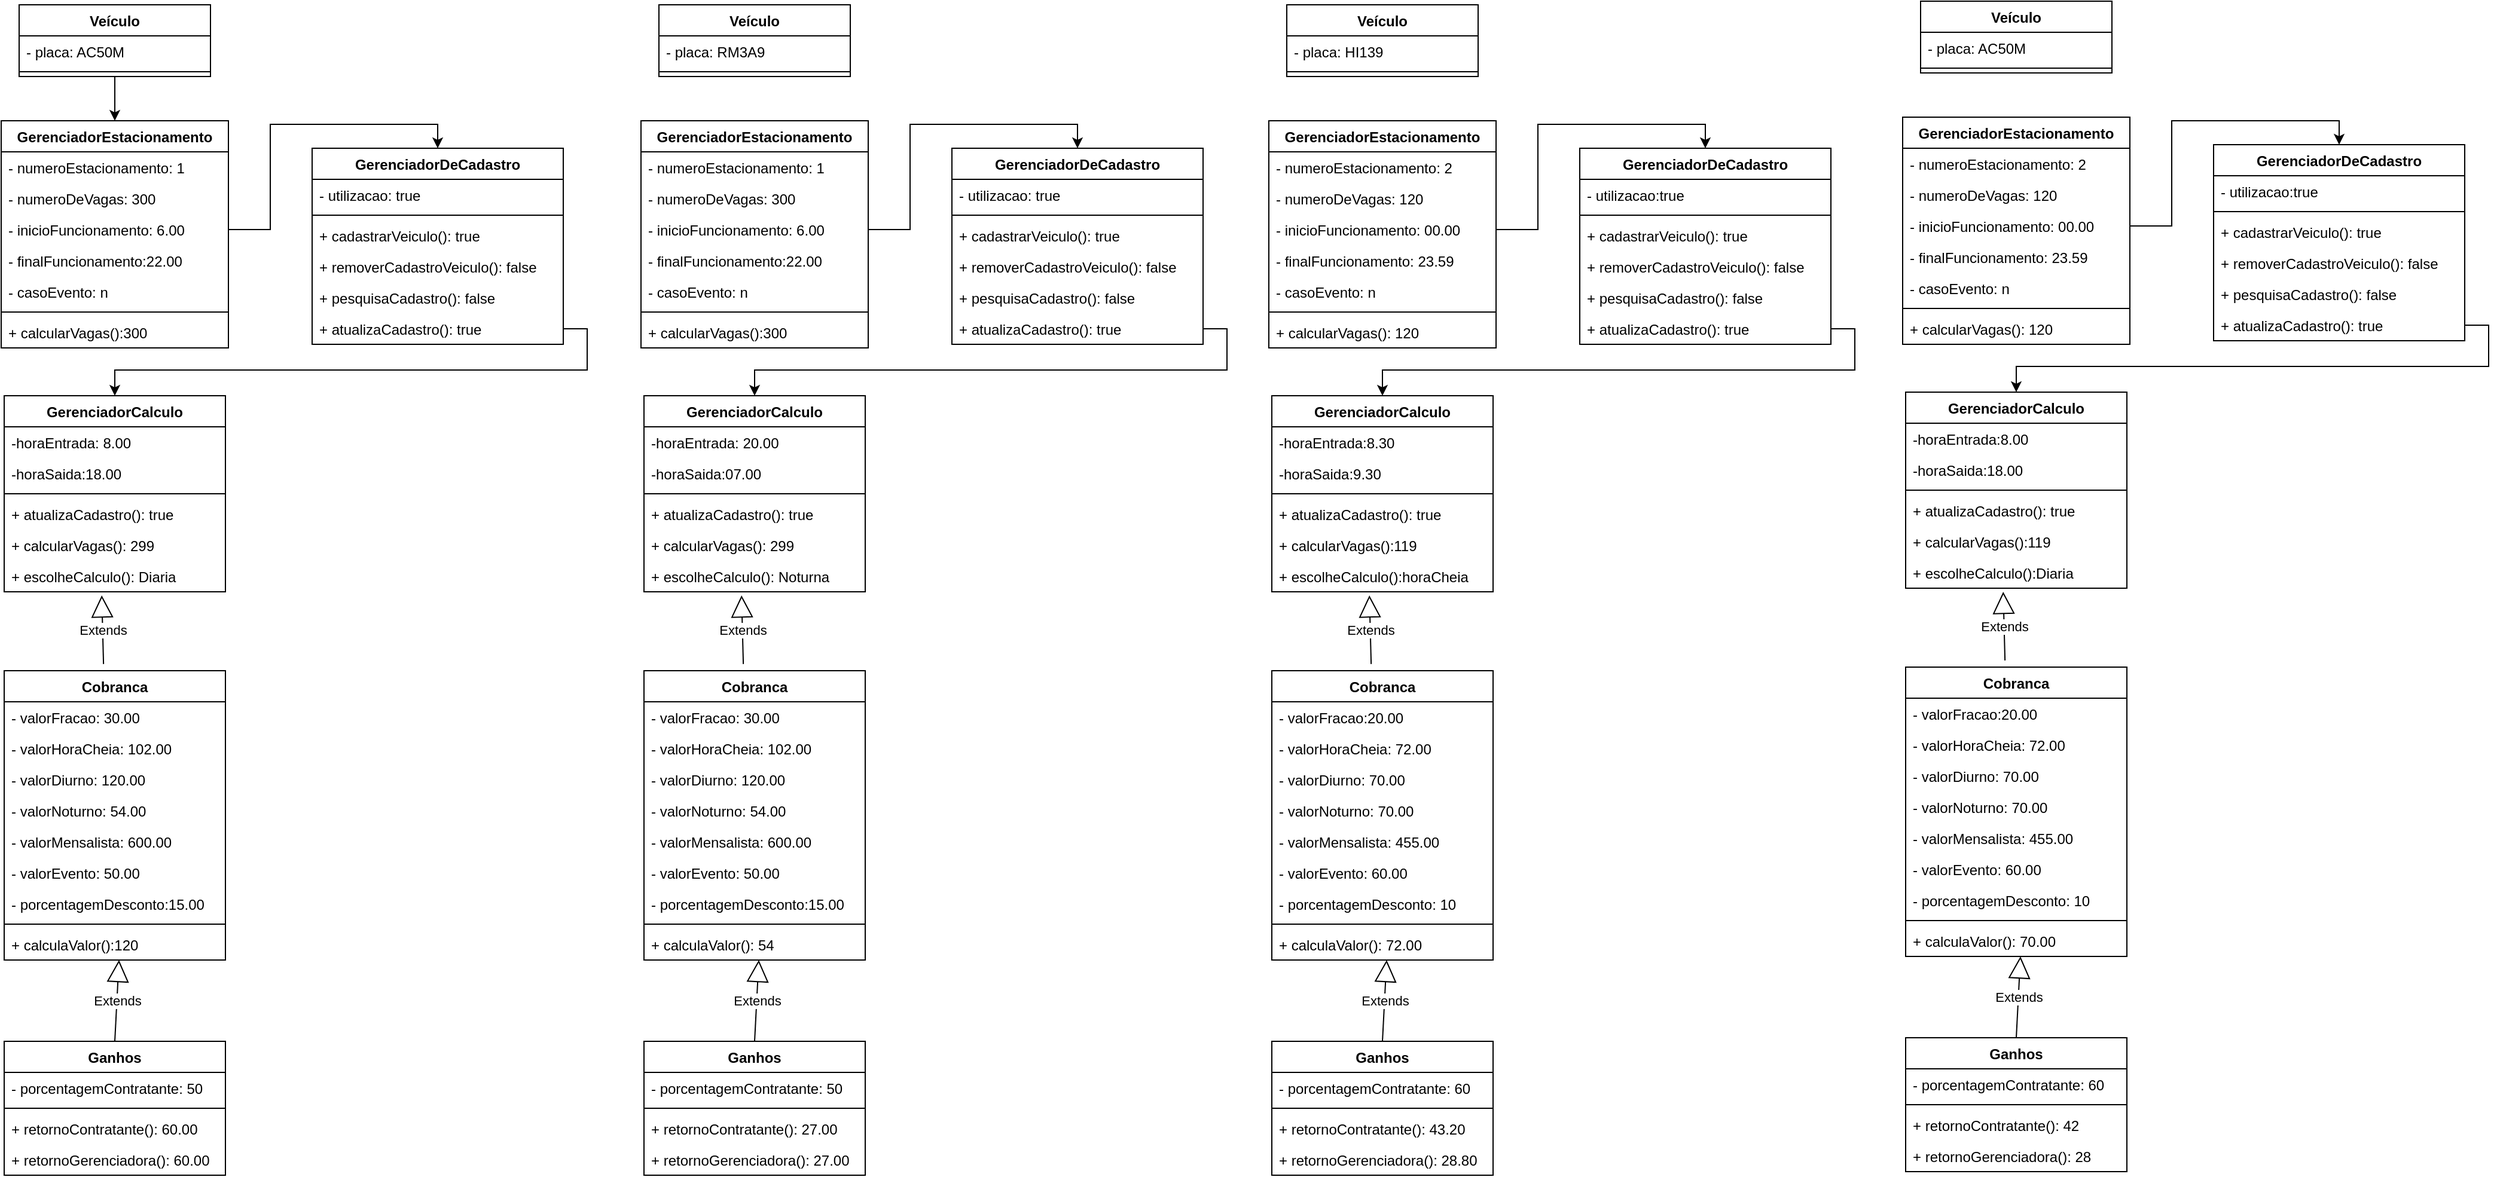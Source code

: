 <mxfile version="20.2.1" type="device"><diagram id="c_i6-oHb5oTCJeEQcZdi" name="Page-1"><mxGraphModel dx="3972" dy="808" grid="1" gridSize="10" guides="1" tooltips="1" connect="1" arrows="1" fold="1" page="1" pageScale="1" pageWidth="850" pageHeight="1100" math="0" shadow="0"><root><mxCell id="0"/><mxCell id="1" parent="0"/><mxCell id="DG4CEcS_pbLj59XtsApY-65" style="edgeStyle=orthogonalEdgeStyle;rounded=0;orthogonalLoop=1;jettySize=auto;html=1;entryX=0.5;entryY=0;entryDx=0;entryDy=0;endArrow=classic;endFill=1;exitX=1;exitY=0.5;exitDx=0;exitDy=0;" parent="1" source="DG4CEcS_pbLj59XtsApY-51" target="DG4CEcS_pbLj59XtsApY-43" edge="1"><mxGeometry relative="1" as="geometry"><mxPoint x="-1810" y="290" as="sourcePoint"/></mxGeometry></mxCell><mxCell id="DG4CEcS_pbLj59XtsApY-6" value="GerenciadorEstacionamento" style="swimlane;fontStyle=1;align=center;verticalAlign=top;childLayout=stackLayout;horizontal=1;startSize=26;horizontalStack=0;resizeParent=1;resizeParentMax=0;resizeLast=0;collapsible=1;marginBottom=0;" parent="1" vertex="1"><mxGeometry x="-2300" y="140" width="190" height="190" as="geometry"/></mxCell><mxCell id="ELsuPch-DXe7JCx0GoIx-2" value="- numeroEstacionamento: 1" style="text;strokeColor=none;fillColor=none;align=left;verticalAlign=top;spacingLeft=4;spacingRight=4;overflow=hidden;rotatable=0;points=[[0,0.5],[1,0.5]];portConstraint=eastwest;" parent="DG4CEcS_pbLj59XtsApY-6" vertex="1"><mxGeometry y="26" width="190" height="26" as="geometry"/></mxCell><mxCell id="DG4CEcS_pbLj59XtsApY-7" value="- numeroDeVagas: 300" style="text;strokeColor=none;fillColor=none;align=left;verticalAlign=top;spacingLeft=4;spacingRight=4;overflow=hidden;rotatable=0;points=[[0,0.5],[1,0.5]];portConstraint=eastwest;" parent="DG4CEcS_pbLj59XtsApY-6" vertex="1"><mxGeometry y="52" width="190" height="26" as="geometry"/></mxCell><mxCell id="DG4CEcS_pbLj59XtsApY-15" value="- inicioFuncionamento: 6.00" style="text;strokeColor=none;fillColor=none;align=left;verticalAlign=top;spacingLeft=4;spacingRight=4;overflow=hidden;rotatable=0;points=[[0,0.5],[1,0.5]];portConstraint=eastwest;" parent="DG4CEcS_pbLj59XtsApY-6" vertex="1"><mxGeometry y="78" width="190" height="26" as="geometry"/></mxCell><mxCell id="DG4CEcS_pbLj59XtsApY-16" value="- finalFuncionamento:22.00" style="text;strokeColor=none;fillColor=none;align=left;verticalAlign=top;spacingLeft=4;spacingRight=4;overflow=hidden;rotatable=0;points=[[0,0.5],[1,0.5]];portConstraint=eastwest;" parent="DG4CEcS_pbLj59XtsApY-6" vertex="1"><mxGeometry y="104" width="190" height="26" as="geometry"/></mxCell><mxCell id="DG4CEcS_pbLj59XtsApY-17" value="- casoEvento: n" style="text;strokeColor=none;fillColor=none;align=left;verticalAlign=top;spacingLeft=4;spacingRight=4;overflow=hidden;rotatable=0;points=[[0,0.5],[1,0.5]];portConstraint=eastwest;" parent="DG4CEcS_pbLj59XtsApY-6" vertex="1"><mxGeometry y="130" width="190" height="26" as="geometry"/></mxCell><mxCell id="DG4CEcS_pbLj59XtsApY-8" value="" style="line;strokeWidth=1;fillColor=none;align=left;verticalAlign=middle;spacingTop=-1;spacingLeft=3;spacingRight=3;rotatable=0;labelPosition=right;points=[];portConstraint=eastwest;" parent="DG4CEcS_pbLj59XtsApY-6" vertex="1"><mxGeometry y="156" width="190" height="8" as="geometry"/></mxCell><mxCell id="DG4CEcS_pbLj59XtsApY-26" value="+ calcularVagas():300" style="text;strokeColor=none;fillColor=none;align=left;verticalAlign=top;spacingLeft=4;spacingRight=4;overflow=hidden;rotatable=0;points=[[0,0.5],[1,0.5]];portConstraint=eastwest;" parent="DG4CEcS_pbLj59XtsApY-6" vertex="1"><mxGeometry y="164" width="190" height="26" as="geometry"/></mxCell><mxCell id="ELsuPch-DXe7JCx0GoIx-5" style="edgeStyle=orthogonalEdgeStyle;rounded=0;orthogonalLoop=1;jettySize=auto;html=1;entryX=0.5;entryY=0;entryDx=0;entryDy=0;endArrow=classic;endFill=1;" parent="1" source="DG4CEcS_pbLj59XtsApY-10" target="DG4CEcS_pbLj59XtsApY-6" edge="1"><mxGeometry relative="1" as="geometry"/></mxCell><mxCell id="DG4CEcS_pbLj59XtsApY-10" value="Veículo" style="swimlane;fontStyle=1;align=center;verticalAlign=top;childLayout=stackLayout;horizontal=1;startSize=26;horizontalStack=0;resizeParent=1;resizeParentMax=0;resizeLast=0;collapsible=1;marginBottom=0;" parent="1" vertex="1"><mxGeometry x="-2285" y="43" width="160" height="60" as="geometry"/></mxCell><mxCell id="DG4CEcS_pbLj59XtsApY-11" value="- placa: AC50M" style="text;strokeColor=none;fillColor=none;align=left;verticalAlign=top;spacingLeft=4;spacingRight=4;overflow=hidden;rotatable=0;points=[[0,0.5],[1,0.5]];portConstraint=eastwest;" parent="DG4CEcS_pbLj59XtsApY-10" vertex="1"><mxGeometry y="26" width="160" height="26" as="geometry"/></mxCell><mxCell id="DG4CEcS_pbLj59XtsApY-12" value="" style="line;strokeWidth=1;fillColor=none;align=left;verticalAlign=middle;spacingTop=-1;spacingLeft=3;spacingRight=3;rotatable=0;labelPosition=right;points=[];portConstraint=eastwest;" parent="DG4CEcS_pbLj59XtsApY-10" vertex="1"><mxGeometry y="52" width="160" height="8" as="geometry"/></mxCell><mxCell id="DG4CEcS_pbLj59XtsApY-18" value="GerenciadorDeCadastro" style="swimlane;fontStyle=1;align=center;verticalAlign=top;childLayout=stackLayout;horizontal=1;startSize=26;horizontalStack=0;resizeParent=1;resizeParentMax=0;resizeLast=0;collapsible=1;marginBottom=0;" parent="1" vertex="1"><mxGeometry x="-2040" y="163" width="210" height="164" as="geometry"><mxRectangle x="-2310" y="150" width="180" height="30" as="alternateBounds"/></mxGeometry></mxCell><mxCell id="DG4CEcS_pbLj59XtsApY-48" value="- utilizacao: true" style="text;strokeColor=none;fillColor=none;align=left;verticalAlign=top;spacingLeft=4;spacingRight=4;overflow=hidden;rotatable=0;points=[[0,0.5],[1,0.5]];portConstraint=eastwest;" parent="DG4CEcS_pbLj59XtsApY-18" vertex="1"><mxGeometry y="26" width="210" height="26" as="geometry"/></mxCell><mxCell id="DG4CEcS_pbLj59XtsApY-20" value="" style="line;strokeWidth=1;fillColor=none;align=left;verticalAlign=middle;spacingTop=-1;spacingLeft=3;spacingRight=3;rotatable=0;labelPosition=right;points=[];portConstraint=eastwest;" parent="DG4CEcS_pbLj59XtsApY-18" vertex="1"><mxGeometry y="52" width="210" height="8" as="geometry"/></mxCell><mxCell id="DG4CEcS_pbLj59XtsApY-21" value="+ cadastrarVeiculo(): true" style="text;strokeColor=none;fillColor=none;align=left;verticalAlign=top;spacingLeft=4;spacingRight=4;overflow=hidden;rotatable=0;points=[[0,0.5],[1,0.5]];portConstraint=eastwest;" parent="DG4CEcS_pbLj59XtsApY-18" vertex="1"><mxGeometry y="60" width="210" height="26" as="geometry"/></mxCell><mxCell id="DG4CEcS_pbLj59XtsApY-22" value="+ removerCadastroVeiculo(): false" style="text;strokeColor=none;fillColor=none;align=left;verticalAlign=top;spacingLeft=4;spacingRight=4;overflow=hidden;rotatable=0;points=[[0,0.5],[1,0.5]];portConstraint=eastwest;" parent="DG4CEcS_pbLj59XtsApY-18" vertex="1"><mxGeometry y="86" width="210" height="26" as="geometry"/></mxCell><mxCell id="DG4CEcS_pbLj59XtsApY-23" value="+ pesquisaCadastro(): false" style="text;strokeColor=none;fillColor=none;align=left;verticalAlign=top;spacingLeft=4;spacingRight=4;overflow=hidden;rotatable=0;points=[[0,0.5],[1,0.5]];portConstraint=eastwest;" parent="DG4CEcS_pbLj59XtsApY-18" vertex="1"><mxGeometry y="112" width="210" height="26" as="geometry"/></mxCell><mxCell id="DG4CEcS_pbLj59XtsApY-51" value="+ atualizaCadastro(): true" style="text;strokeColor=none;fillColor=none;align=left;verticalAlign=top;spacingLeft=4;spacingRight=4;overflow=hidden;rotatable=0;points=[[0,0.5],[1,0.5]];portConstraint=eastwest;" parent="DG4CEcS_pbLj59XtsApY-18" vertex="1"><mxGeometry y="138" width="210" height="26" as="geometry"/></mxCell><mxCell id="DG4CEcS_pbLj59XtsApY-43" value="GerenciadorCalculo" style="swimlane;fontStyle=1;align=center;verticalAlign=top;childLayout=stackLayout;horizontal=1;startSize=26;horizontalStack=0;resizeParent=1;resizeParentMax=0;resizeLast=0;collapsible=1;marginBottom=0;" parent="1" vertex="1"><mxGeometry x="-2297.5" y="370" width="185" height="164" as="geometry"/></mxCell><mxCell id="DG4CEcS_pbLj59XtsApY-44" value="-horaEntrada: 8.00" style="text;strokeColor=none;fillColor=none;align=left;verticalAlign=top;spacingLeft=4;spacingRight=4;overflow=hidden;rotatable=0;points=[[0,0.5],[1,0.5]];portConstraint=eastwest;" parent="DG4CEcS_pbLj59XtsApY-43" vertex="1"><mxGeometry y="26" width="185" height="26" as="geometry"/></mxCell><mxCell id="DG4CEcS_pbLj59XtsApY-49" value="-horaSaida:18.00" style="text;strokeColor=none;fillColor=none;align=left;verticalAlign=top;spacingLeft=4;spacingRight=4;overflow=hidden;rotatable=0;points=[[0,0.5],[1,0.5]];portConstraint=eastwest;" parent="DG4CEcS_pbLj59XtsApY-43" vertex="1"><mxGeometry y="52" width="185" height="26" as="geometry"/></mxCell><mxCell id="DG4CEcS_pbLj59XtsApY-45" value="" style="line;strokeWidth=1;fillColor=none;align=left;verticalAlign=middle;spacingTop=-1;spacingLeft=3;spacingRight=3;rotatable=0;labelPosition=right;points=[];portConstraint=eastwest;" parent="DG4CEcS_pbLj59XtsApY-43" vertex="1"><mxGeometry y="78" width="185" height="8" as="geometry"/></mxCell><mxCell id="ELsuPch-DXe7JCx0GoIx-7" value="+ atualizaCadastro(): true" style="text;strokeColor=none;fillColor=none;align=left;verticalAlign=top;spacingLeft=4;spacingRight=4;overflow=hidden;rotatable=0;points=[[0,0.5],[1,0.5]];portConstraint=eastwest;" parent="DG4CEcS_pbLj59XtsApY-43" vertex="1"><mxGeometry y="86" width="185" height="26" as="geometry"/></mxCell><mxCell id="DG4CEcS_pbLj59XtsApY-46" value="+ calcularVagas(): 299" style="text;strokeColor=none;fillColor=none;align=left;verticalAlign=top;spacingLeft=4;spacingRight=4;overflow=hidden;rotatable=0;points=[[0,0.5],[1,0.5]];portConstraint=eastwest;" parent="DG4CEcS_pbLj59XtsApY-43" vertex="1"><mxGeometry y="112" width="185" height="26" as="geometry"/></mxCell><mxCell id="DG4CEcS_pbLj59XtsApY-66" value="+ escolheCalculo(): Diaria" style="text;strokeColor=none;fillColor=none;align=left;verticalAlign=top;spacingLeft=4;spacingRight=4;overflow=hidden;rotatable=0;points=[[0,0.5],[1,0.5]];portConstraint=eastwest;" parent="DG4CEcS_pbLj59XtsApY-43" vertex="1"><mxGeometry y="138" width="185" height="26" as="geometry"/></mxCell><mxCell id="DG4CEcS_pbLj59XtsApY-60" value="Cobranca" style="swimlane;fontStyle=1;align=center;verticalAlign=top;childLayout=stackLayout;horizontal=1;startSize=26;horizontalStack=0;resizeParent=1;resizeParentMax=0;resizeLast=0;collapsible=1;marginBottom=0;" parent="1" vertex="1"><mxGeometry x="-2297.5" y="600" width="185" height="242" as="geometry"/></mxCell><mxCell id="ELsuPch-DXe7JCx0GoIx-14" value="- valorFracao: 30.00" style="text;strokeColor=none;fillColor=none;align=left;verticalAlign=top;spacingLeft=4;spacingRight=4;overflow=hidden;rotatable=0;points=[[0,0.5],[1,0.5]];portConstraint=eastwest;" parent="DG4CEcS_pbLj59XtsApY-60" vertex="1"><mxGeometry y="26" width="185" height="26" as="geometry"/></mxCell><mxCell id="ELsuPch-DXe7JCx0GoIx-15" value="- valorHoraCheia: 102.00" style="text;strokeColor=none;fillColor=none;align=left;verticalAlign=top;spacingLeft=4;spacingRight=4;overflow=hidden;rotatable=0;points=[[0,0.5],[1,0.5]];portConstraint=eastwest;" parent="DG4CEcS_pbLj59XtsApY-60" vertex="1"><mxGeometry y="52" width="185" height="26" as="geometry"/></mxCell><mxCell id="ELsuPch-DXe7JCx0GoIx-16" value="- valorDiurno: 120.00" style="text;strokeColor=none;fillColor=none;align=left;verticalAlign=top;spacingLeft=4;spacingRight=4;overflow=hidden;rotatable=0;points=[[0,0.5],[1,0.5]];portConstraint=eastwest;" parent="DG4CEcS_pbLj59XtsApY-60" vertex="1"><mxGeometry y="78" width="185" height="26" as="geometry"/></mxCell><mxCell id="ELsuPch-DXe7JCx0GoIx-17" value="- valorNoturno: 54.00" style="text;strokeColor=none;fillColor=none;align=left;verticalAlign=top;spacingLeft=4;spacingRight=4;overflow=hidden;rotatable=0;points=[[0,0.5],[1,0.5]];portConstraint=eastwest;" parent="DG4CEcS_pbLj59XtsApY-60" vertex="1"><mxGeometry y="104" width="185" height="26" as="geometry"/></mxCell><mxCell id="ELsuPch-DXe7JCx0GoIx-18" value="- valorMensalista: 600.00" style="text;strokeColor=none;fillColor=none;align=left;verticalAlign=top;spacingLeft=4;spacingRight=4;overflow=hidden;rotatable=0;points=[[0,0.5],[1,0.5]];portConstraint=eastwest;" parent="DG4CEcS_pbLj59XtsApY-60" vertex="1"><mxGeometry y="130" width="185" height="26" as="geometry"/></mxCell><mxCell id="ELsuPch-DXe7JCx0GoIx-19" value="- valorEvento: 50.00" style="text;strokeColor=none;fillColor=none;align=left;verticalAlign=top;spacingLeft=4;spacingRight=4;overflow=hidden;rotatable=0;points=[[0,0.5],[1,0.5]];portConstraint=eastwest;" parent="DG4CEcS_pbLj59XtsApY-60" vertex="1"><mxGeometry y="156" width="185" height="26" as="geometry"/></mxCell><mxCell id="ELsuPch-DXe7JCx0GoIx-8" value="- porcentagemDesconto:15.00" style="text;strokeColor=none;fillColor=none;align=left;verticalAlign=top;spacingLeft=4;spacingRight=4;overflow=hidden;rotatable=0;points=[[0,0.5],[1,0.5]];portConstraint=eastwest;" parent="DG4CEcS_pbLj59XtsApY-60" vertex="1"><mxGeometry y="182" width="185" height="26" as="geometry"/></mxCell><mxCell id="DG4CEcS_pbLj59XtsApY-63" value="" style="line;strokeWidth=1;fillColor=none;align=left;verticalAlign=middle;spacingTop=-1;spacingLeft=3;spacingRight=3;rotatable=0;labelPosition=right;points=[];portConstraint=eastwest;" parent="DG4CEcS_pbLj59XtsApY-60" vertex="1"><mxGeometry y="208" width="185" height="8" as="geometry"/></mxCell><mxCell id="DG4CEcS_pbLj59XtsApY-64" value="+ calculaValor():120" style="text;strokeColor=none;fillColor=none;align=left;verticalAlign=top;spacingLeft=4;spacingRight=4;overflow=hidden;rotatable=0;points=[[0,0.5],[1,0.5]];portConstraint=eastwest;" parent="DG4CEcS_pbLj59XtsApY-60" vertex="1"><mxGeometry y="216" width="185" height="26" as="geometry"/></mxCell><mxCell id="ELsuPch-DXe7JCx0GoIx-1" value="Extends" style="endArrow=block;endSize=16;endFill=0;html=1;rounded=0;exitX=0.449;exitY=-0.023;exitDx=0;exitDy=0;exitPerimeter=0;entryX=0.441;entryY=1.115;entryDx=0;entryDy=0;entryPerimeter=0;" parent="1" source="DG4CEcS_pbLj59XtsApY-60" target="DG4CEcS_pbLj59XtsApY-66" edge="1"><mxGeometry width="160" relative="1" as="geometry"><mxPoint x="-2160" y="310" as="sourcePoint"/><mxPoint x="-1910" y="570" as="targetPoint"/></mxGeometry></mxCell><mxCell id="ELsuPch-DXe7JCx0GoIx-6" style="edgeStyle=orthogonalEdgeStyle;rounded=0;orthogonalLoop=1;jettySize=auto;html=1;entryX=0.5;entryY=0;entryDx=0;entryDy=0;endArrow=classic;endFill=1;" parent="1" source="DG4CEcS_pbLj59XtsApY-15" target="DG4CEcS_pbLj59XtsApY-18" edge="1"><mxGeometry relative="1" as="geometry"/></mxCell><mxCell id="ELsuPch-DXe7JCx0GoIx-9" value="Ganhos" style="swimlane;fontStyle=1;align=center;verticalAlign=top;childLayout=stackLayout;horizontal=1;startSize=26;horizontalStack=0;resizeParent=1;resizeParentMax=0;resizeLast=0;collapsible=1;marginBottom=0;" parent="1" vertex="1"><mxGeometry x="-2297.5" y="910" width="185" height="112" as="geometry"/></mxCell><mxCell id="ELsuPch-DXe7JCx0GoIx-10" value="- porcentagemContratante: 50" style="text;strokeColor=none;fillColor=none;align=left;verticalAlign=top;spacingLeft=4;spacingRight=4;overflow=hidden;rotatable=0;points=[[0,0.5],[1,0.5]];portConstraint=eastwest;" parent="ELsuPch-DXe7JCx0GoIx-9" vertex="1"><mxGeometry y="26" width="185" height="26" as="geometry"/></mxCell><mxCell id="ELsuPch-DXe7JCx0GoIx-12" value="" style="line;strokeWidth=1;fillColor=none;align=left;verticalAlign=middle;spacingTop=-1;spacingLeft=3;spacingRight=3;rotatable=0;labelPosition=right;points=[];portConstraint=eastwest;" parent="ELsuPch-DXe7JCx0GoIx-9" vertex="1"><mxGeometry y="52" width="185" height="8" as="geometry"/></mxCell><mxCell id="ELsuPch-DXe7JCx0GoIx-13" value="+ retornoContratante(): 60.00" style="text;strokeColor=none;fillColor=none;align=left;verticalAlign=top;spacingLeft=4;spacingRight=4;overflow=hidden;rotatable=0;points=[[0,0.5],[1,0.5]];portConstraint=eastwest;" parent="ELsuPch-DXe7JCx0GoIx-9" vertex="1"><mxGeometry y="60" width="185" height="26" as="geometry"/></mxCell><mxCell id="ELsuPch-DXe7JCx0GoIx-20" value="+ retornoGerenciadora(): 60.00" style="text;strokeColor=none;fillColor=none;align=left;verticalAlign=top;spacingLeft=4;spacingRight=4;overflow=hidden;rotatable=0;points=[[0,0.5],[1,0.5]];portConstraint=eastwest;" parent="ELsuPch-DXe7JCx0GoIx-9" vertex="1"><mxGeometry y="86" width="185" height="26" as="geometry"/></mxCell><mxCell id="ELsuPch-DXe7JCx0GoIx-21" value="Extends" style="endArrow=block;endSize=16;endFill=0;html=1;rounded=0;exitX=0.5;exitY=0;exitDx=0;exitDy=0;entryX=0.519;entryY=1;entryDx=0;entryDy=0;entryPerimeter=0;" parent="1" source="ELsuPch-DXe7JCx0GoIx-9" target="DG4CEcS_pbLj59XtsApY-64" edge="1"><mxGeometry width="160" relative="1" as="geometry"><mxPoint x="-2100" y="370" as="sourcePoint"/><mxPoint x="-1940" y="370" as="targetPoint"/></mxGeometry></mxCell><mxCell id="bU4jSTSTrq5lJRVcF9zi-177" style="edgeStyle=orthogonalEdgeStyle;rounded=0;orthogonalLoop=1;jettySize=auto;html=1;entryX=0.5;entryY=0;entryDx=0;entryDy=0;endArrow=classic;endFill=1;exitX=1;exitY=0.5;exitDx=0;exitDy=0;" edge="1" parent="1" source="bU4jSTSTrq5lJRVcF9zi-195" target="bU4jSTSTrq5lJRVcF9zi-196"><mxGeometry relative="1" as="geometry"><mxPoint x="-750" y="290" as="sourcePoint"/></mxGeometry></mxCell><mxCell id="bU4jSTSTrq5lJRVcF9zi-178" value="GerenciadorEstacionamento" style="swimlane;fontStyle=1;align=center;verticalAlign=top;childLayout=stackLayout;horizontal=1;startSize=26;horizontalStack=0;resizeParent=1;resizeParentMax=0;resizeLast=0;collapsible=1;marginBottom=0;" vertex="1" parent="1"><mxGeometry x="-1240" y="140" width="190" height="190" as="geometry"/></mxCell><mxCell id="bU4jSTSTrq5lJRVcF9zi-179" value="- numeroEstacionamento: 2" style="text;strokeColor=none;fillColor=none;align=left;verticalAlign=top;spacingLeft=4;spacingRight=4;overflow=hidden;rotatable=0;points=[[0,0.5],[1,0.5]];portConstraint=eastwest;" vertex="1" parent="bU4jSTSTrq5lJRVcF9zi-178"><mxGeometry y="26" width="190" height="26" as="geometry"/></mxCell><mxCell id="bU4jSTSTrq5lJRVcF9zi-180" value="- numeroDeVagas: 120" style="text;strokeColor=none;fillColor=none;align=left;verticalAlign=top;spacingLeft=4;spacingRight=4;overflow=hidden;rotatable=0;points=[[0,0.5],[1,0.5]];portConstraint=eastwest;" vertex="1" parent="bU4jSTSTrq5lJRVcF9zi-178"><mxGeometry y="52" width="190" height="26" as="geometry"/></mxCell><mxCell id="bU4jSTSTrq5lJRVcF9zi-181" value="- inicioFuncionamento: 00.00" style="text;strokeColor=none;fillColor=none;align=left;verticalAlign=top;spacingLeft=4;spacingRight=4;overflow=hidden;rotatable=0;points=[[0,0.5],[1,0.5]];portConstraint=eastwest;" vertex="1" parent="bU4jSTSTrq5lJRVcF9zi-178"><mxGeometry y="78" width="190" height="26" as="geometry"/></mxCell><mxCell id="bU4jSTSTrq5lJRVcF9zi-182" value="- finalFuncionamento: 23.59" style="text;strokeColor=none;fillColor=none;align=left;verticalAlign=top;spacingLeft=4;spacingRight=4;overflow=hidden;rotatable=0;points=[[0,0.5],[1,0.5]];portConstraint=eastwest;" vertex="1" parent="bU4jSTSTrq5lJRVcF9zi-178"><mxGeometry y="104" width="190" height="26" as="geometry"/></mxCell><mxCell id="bU4jSTSTrq5lJRVcF9zi-183" value="- casoEvento: n" style="text;strokeColor=none;fillColor=none;align=left;verticalAlign=top;spacingLeft=4;spacingRight=4;overflow=hidden;rotatable=0;points=[[0,0.5],[1,0.5]];portConstraint=eastwest;" vertex="1" parent="bU4jSTSTrq5lJRVcF9zi-178"><mxGeometry y="130" width="190" height="26" as="geometry"/></mxCell><mxCell id="bU4jSTSTrq5lJRVcF9zi-184" value="" style="line;strokeWidth=1;fillColor=none;align=left;verticalAlign=middle;spacingTop=-1;spacingLeft=3;spacingRight=3;rotatable=0;labelPosition=right;points=[];portConstraint=eastwest;" vertex="1" parent="bU4jSTSTrq5lJRVcF9zi-178"><mxGeometry y="156" width="190" height="8" as="geometry"/></mxCell><mxCell id="bU4jSTSTrq5lJRVcF9zi-185" value="+ calcularVagas(): 120" style="text;strokeColor=none;fillColor=none;align=left;verticalAlign=top;spacingLeft=4;spacingRight=4;overflow=hidden;rotatable=0;points=[[0,0.5],[1,0.5]];portConstraint=eastwest;" vertex="1" parent="bU4jSTSTrq5lJRVcF9zi-178"><mxGeometry y="164" width="190" height="26" as="geometry"/></mxCell><mxCell id="bU4jSTSTrq5lJRVcF9zi-186" value="Veículo" style="swimlane;fontStyle=1;align=center;verticalAlign=top;childLayout=stackLayout;horizontal=1;startSize=26;horizontalStack=0;resizeParent=1;resizeParentMax=0;resizeLast=0;collapsible=1;marginBottom=0;" vertex="1" parent="1"><mxGeometry x="-1225" y="43" width="160" height="60" as="geometry"/></mxCell><mxCell id="bU4jSTSTrq5lJRVcF9zi-187" value="- placa: HI139" style="text;strokeColor=none;fillColor=none;align=left;verticalAlign=top;spacingLeft=4;spacingRight=4;overflow=hidden;rotatable=0;points=[[0,0.5],[1,0.5]];portConstraint=eastwest;" vertex="1" parent="bU4jSTSTrq5lJRVcF9zi-186"><mxGeometry y="26" width="160" height="26" as="geometry"/></mxCell><mxCell id="bU4jSTSTrq5lJRVcF9zi-188" value="" style="line;strokeWidth=1;fillColor=none;align=left;verticalAlign=middle;spacingTop=-1;spacingLeft=3;spacingRight=3;rotatable=0;labelPosition=right;points=[];portConstraint=eastwest;" vertex="1" parent="bU4jSTSTrq5lJRVcF9zi-186"><mxGeometry y="52" width="160" height="8" as="geometry"/></mxCell><mxCell id="bU4jSTSTrq5lJRVcF9zi-189" value="GerenciadorDeCadastro" style="swimlane;fontStyle=1;align=center;verticalAlign=top;childLayout=stackLayout;horizontal=1;startSize=26;horizontalStack=0;resizeParent=1;resizeParentMax=0;resizeLast=0;collapsible=1;marginBottom=0;" vertex="1" parent="1"><mxGeometry x="-980" y="163" width="210" height="164" as="geometry"><mxRectangle x="-2310" y="150" width="180" height="30" as="alternateBounds"/></mxGeometry></mxCell><mxCell id="bU4jSTSTrq5lJRVcF9zi-190" value="- utilizacao:true" style="text;strokeColor=none;fillColor=none;align=left;verticalAlign=top;spacingLeft=4;spacingRight=4;overflow=hidden;rotatable=0;points=[[0,0.5],[1,0.5]];portConstraint=eastwest;" vertex="1" parent="bU4jSTSTrq5lJRVcF9zi-189"><mxGeometry y="26" width="210" height="26" as="geometry"/></mxCell><mxCell id="bU4jSTSTrq5lJRVcF9zi-191" value="" style="line;strokeWidth=1;fillColor=none;align=left;verticalAlign=middle;spacingTop=-1;spacingLeft=3;spacingRight=3;rotatable=0;labelPosition=right;points=[];portConstraint=eastwest;" vertex="1" parent="bU4jSTSTrq5lJRVcF9zi-189"><mxGeometry y="52" width="210" height="8" as="geometry"/></mxCell><mxCell id="bU4jSTSTrq5lJRVcF9zi-192" value="+ cadastrarVeiculo(): true" style="text;strokeColor=none;fillColor=none;align=left;verticalAlign=top;spacingLeft=4;spacingRight=4;overflow=hidden;rotatable=0;points=[[0,0.5],[1,0.5]];portConstraint=eastwest;" vertex="1" parent="bU4jSTSTrq5lJRVcF9zi-189"><mxGeometry y="60" width="210" height="26" as="geometry"/></mxCell><mxCell id="bU4jSTSTrq5lJRVcF9zi-193" value="+ removerCadastroVeiculo(): false" style="text;strokeColor=none;fillColor=none;align=left;verticalAlign=top;spacingLeft=4;spacingRight=4;overflow=hidden;rotatable=0;points=[[0,0.5],[1,0.5]];portConstraint=eastwest;" vertex="1" parent="bU4jSTSTrq5lJRVcF9zi-189"><mxGeometry y="86" width="210" height="26" as="geometry"/></mxCell><mxCell id="bU4jSTSTrq5lJRVcF9zi-194" value="+ pesquisaCadastro(): false" style="text;strokeColor=none;fillColor=none;align=left;verticalAlign=top;spacingLeft=4;spacingRight=4;overflow=hidden;rotatable=0;points=[[0,0.5],[1,0.5]];portConstraint=eastwest;" vertex="1" parent="bU4jSTSTrq5lJRVcF9zi-189"><mxGeometry y="112" width="210" height="26" as="geometry"/></mxCell><mxCell id="bU4jSTSTrq5lJRVcF9zi-195" value="+ atualizaCadastro(): true" style="text;strokeColor=none;fillColor=none;align=left;verticalAlign=top;spacingLeft=4;spacingRight=4;overflow=hidden;rotatable=0;points=[[0,0.5],[1,0.5]];portConstraint=eastwest;" vertex="1" parent="bU4jSTSTrq5lJRVcF9zi-189"><mxGeometry y="138" width="210" height="26" as="geometry"/></mxCell><mxCell id="bU4jSTSTrq5lJRVcF9zi-196" value="GerenciadorCalculo" style="swimlane;fontStyle=1;align=center;verticalAlign=top;childLayout=stackLayout;horizontal=1;startSize=26;horizontalStack=0;resizeParent=1;resizeParentMax=0;resizeLast=0;collapsible=1;marginBottom=0;" vertex="1" parent="1"><mxGeometry x="-1237.5" y="370" width="185" height="164" as="geometry"/></mxCell><mxCell id="bU4jSTSTrq5lJRVcF9zi-197" value="-horaEntrada:8.30" style="text;strokeColor=none;fillColor=none;align=left;verticalAlign=top;spacingLeft=4;spacingRight=4;overflow=hidden;rotatable=0;points=[[0,0.5],[1,0.5]];portConstraint=eastwest;" vertex="1" parent="bU4jSTSTrq5lJRVcF9zi-196"><mxGeometry y="26" width="185" height="26" as="geometry"/></mxCell><mxCell id="bU4jSTSTrq5lJRVcF9zi-198" value="-horaSaida:9.30" style="text;strokeColor=none;fillColor=none;align=left;verticalAlign=top;spacingLeft=4;spacingRight=4;overflow=hidden;rotatable=0;points=[[0,0.5],[1,0.5]];portConstraint=eastwest;" vertex="1" parent="bU4jSTSTrq5lJRVcF9zi-196"><mxGeometry y="52" width="185" height="26" as="geometry"/></mxCell><mxCell id="bU4jSTSTrq5lJRVcF9zi-199" value="" style="line;strokeWidth=1;fillColor=none;align=left;verticalAlign=middle;spacingTop=-1;spacingLeft=3;spacingRight=3;rotatable=0;labelPosition=right;points=[];portConstraint=eastwest;" vertex="1" parent="bU4jSTSTrq5lJRVcF9zi-196"><mxGeometry y="78" width="185" height="8" as="geometry"/></mxCell><mxCell id="bU4jSTSTrq5lJRVcF9zi-200" value="+ atualizaCadastro(): true" style="text;strokeColor=none;fillColor=none;align=left;verticalAlign=top;spacingLeft=4;spacingRight=4;overflow=hidden;rotatable=0;points=[[0,0.5],[1,0.5]];portConstraint=eastwest;" vertex="1" parent="bU4jSTSTrq5lJRVcF9zi-196"><mxGeometry y="86" width="185" height="26" as="geometry"/></mxCell><mxCell id="bU4jSTSTrq5lJRVcF9zi-201" value="+ calcularVagas():119" style="text;strokeColor=none;fillColor=none;align=left;verticalAlign=top;spacingLeft=4;spacingRight=4;overflow=hidden;rotatable=0;points=[[0,0.5],[1,0.5]];portConstraint=eastwest;" vertex="1" parent="bU4jSTSTrq5lJRVcF9zi-196"><mxGeometry y="112" width="185" height="26" as="geometry"/></mxCell><mxCell id="bU4jSTSTrq5lJRVcF9zi-202" value="+ escolheCalculo():horaCheia" style="text;strokeColor=none;fillColor=none;align=left;verticalAlign=top;spacingLeft=4;spacingRight=4;overflow=hidden;rotatable=0;points=[[0,0.5],[1,0.5]];portConstraint=eastwest;" vertex="1" parent="bU4jSTSTrq5lJRVcF9zi-196"><mxGeometry y="138" width="185" height="26" as="geometry"/></mxCell><mxCell id="bU4jSTSTrq5lJRVcF9zi-203" value="Cobranca" style="swimlane;fontStyle=1;align=center;verticalAlign=top;childLayout=stackLayout;horizontal=1;startSize=26;horizontalStack=0;resizeParent=1;resizeParentMax=0;resizeLast=0;collapsible=1;marginBottom=0;" vertex="1" parent="1"><mxGeometry x="-1237.5" y="600" width="185" height="242" as="geometry"/></mxCell><mxCell id="bU4jSTSTrq5lJRVcF9zi-204" value="- valorFracao:20.00" style="text;strokeColor=none;fillColor=none;align=left;verticalAlign=top;spacingLeft=4;spacingRight=4;overflow=hidden;rotatable=0;points=[[0,0.5],[1,0.5]];portConstraint=eastwest;" vertex="1" parent="bU4jSTSTrq5lJRVcF9zi-203"><mxGeometry y="26" width="185" height="26" as="geometry"/></mxCell><mxCell id="bU4jSTSTrq5lJRVcF9zi-205" value="- valorHoraCheia: 72.00" style="text;strokeColor=none;fillColor=none;align=left;verticalAlign=top;spacingLeft=4;spacingRight=4;overflow=hidden;rotatable=0;points=[[0,0.5],[1,0.5]];portConstraint=eastwest;" vertex="1" parent="bU4jSTSTrq5lJRVcF9zi-203"><mxGeometry y="52" width="185" height="26" as="geometry"/></mxCell><mxCell id="bU4jSTSTrq5lJRVcF9zi-206" value="- valorDiurno: 70.00" style="text;strokeColor=none;fillColor=none;align=left;verticalAlign=top;spacingLeft=4;spacingRight=4;overflow=hidden;rotatable=0;points=[[0,0.5],[1,0.5]];portConstraint=eastwest;" vertex="1" parent="bU4jSTSTrq5lJRVcF9zi-203"><mxGeometry y="78" width="185" height="26" as="geometry"/></mxCell><mxCell id="bU4jSTSTrq5lJRVcF9zi-207" value="- valorNoturno: 70.00" style="text;strokeColor=none;fillColor=none;align=left;verticalAlign=top;spacingLeft=4;spacingRight=4;overflow=hidden;rotatable=0;points=[[0,0.5],[1,0.5]];portConstraint=eastwest;" vertex="1" parent="bU4jSTSTrq5lJRVcF9zi-203"><mxGeometry y="104" width="185" height="26" as="geometry"/></mxCell><mxCell id="bU4jSTSTrq5lJRVcF9zi-208" value="- valorMensalista: 455.00" style="text;strokeColor=none;fillColor=none;align=left;verticalAlign=top;spacingLeft=4;spacingRight=4;overflow=hidden;rotatable=0;points=[[0,0.5],[1,0.5]];portConstraint=eastwest;" vertex="1" parent="bU4jSTSTrq5lJRVcF9zi-203"><mxGeometry y="130" width="185" height="26" as="geometry"/></mxCell><mxCell id="bU4jSTSTrq5lJRVcF9zi-209" value="- valorEvento: 60.00" style="text;strokeColor=none;fillColor=none;align=left;verticalAlign=top;spacingLeft=4;spacingRight=4;overflow=hidden;rotatable=0;points=[[0,0.5],[1,0.5]];portConstraint=eastwest;" vertex="1" parent="bU4jSTSTrq5lJRVcF9zi-203"><mxGeometry y="156" width="185" height="26" as="geometry"/></mxCell><mxCell id="bU4jSTSTrq5lJRVcF9zi-210" value="- porcentagemDesconto: 10" style="text;strokeColor=none;fillColor=none;align=left;verticalAlign=top;spacingLeft=4;spacingRight=4;overflow=hidden;rotatable=0;points=[[0,0.5],[1,0.5]];portConstraint=eastwest;" vertex="1" parent="bU4jSTSTrq5lJRVcF9zi-203"><mxGeometry y="182" width="185" height="26" as="geometry"/></mxCell><mxCell id="bU4jSTSTrq5lJRVcF9zi-211" value="" style="line;strokeWidth=1;fillColor=none;align=left;verticalAlign=middle;spacingTop=-1;spacingLeft=3;spacingRight=3;rotatable=0;labelPosition=right;points=[];portConstraint=eastwest;" vertex="1" parent="bU4jSTSTrq5lJRVcF9zi-203"><mxGeometry y="208" width="185" height="8" as="geometry"/></mxCell><mxCell id="bU4jSTSTrq5lJRVcF9zi-212" value="+ calculaValor(): 72.00" style="text;strokeColor=none;fillColor=none;align=left;verticalAlign=top;spacingLeft=4;spacingRight=4;overflow=hidden;rotatable=0;points=[[0,0.5],[1,0.5]];portConstraint=eastwest;" vertex="1" parent="bU4jSTSTrq5lJRVcF9zi-203"><mxGeometry y="216" width="185" height="26" as="geometry"/></mxCell><mxCell id="bU4jSTSTrq5lJRVcF9zi-213" value="Extends" style="endArrow=block;endSize=16;endFill=0;html=1;rounded=0;exitX=0.449;exitY=-0.023;exitDx=0;exitDy=0;exitPerimeter=0;entryX=0.441;entryY=1.115;entryDx=0;entryDy=0;entryPerimeter=0;" edge="1" parent="1" source="bU4jSTSTrq5lJRVcF9zi-203" target="bU4jSTSTrq5lJRVcF9zi-202"><mxGeometry width="160" relative="1" as="geometry"><mxPoint x="-1100" y="310" as="sourcePoint"/><mxPoint x="-850" y="570" as="targetPoint"/></mxGeometry></mxCell><mxCell id="bU4jSTSTrq5lJRVcF9zi-214" style="edgeStyle=orthogonalEdgeStyle;rounded=0;orthogonalLoop=1;jettySize=auto;html=1;entryX=0.5;entryY=0;entryDx=0;entryDy=0;endArrow=classic;endFill=1;" edge="1" parent="1" source="bU4jSTSTrq5lJRVcF9zi-181" target="bU4jSTSTrq5lJRVcF9zi-189"><mxGeometry relative="1" as="geometry"/></mxCell><mxCell id="bU4jSTSTrq5lJRVcF9zi-215" value="Ganhos" style="swimlane;fontStyle=1;align=center;verticalAlign=top;childLayout=stackLayout;horizontal=1;startSize=26;horizontalStack=0;resizeParent=1;resizeParentMax=0;resizeLast=0;collapsible=1;marginBottom=0;" vertex="1" parent="1"><mxGeometry x="-1237.5" y="910" width="185" height="112" as="geometry"/></mxCell><mxCell id="bU4jSTSTrq5lJRVcF9zi-216" value="- porcentagemContratante: 60" style="text;strokeColor=none;fillColor=none;align=left;verticalAlign=top;spacingLeft=4;spacingRight=4;overflow=hidden;rotatable=0;points=[[0,0.5],[1,0.5]];portConstraint=eastwest;" vertex="1" parent="bU4jSTSTrq5lJRVcF9zi-215"><mxGeometry y="26" width="185" height="26" as="geometry"/></mxCell><mxCell id="bU4jSTSTrq5lJRVcF9zi-217" value="" style="line;strokeWidth=1;fillColor=none;align=left;verticalAlign=middle;spacingTop=-1;spacingLeft=3;spacingRight=3;rotatable=0;labelPosition=right;points=[];portConstraint=eastwest;" vertex="1" parent="bU4jSTSTrq5lJRVcF9zi-215"><mxGeometry y="52" width="185" height="8" as="geometry"/></mxCell><mxCell id="bU4jSTSTrq5lJRVcF9zi-218" value="+ retornoContratante(): 43.20" style="text;strokeColor=none;fillColor=none;align=left;verticalAlign=top;spacingLeft=4;spacingRight=4;overflow=hidden;rotatable=0;points=[[0,0.5],[1,0.5]];portConstraint=eastwest;" vertex="1" parent="bU4jSTSTrq5lJRVcF9zi-215"><mxGeometry y="60" width="185" height="26" as="geometry"/></mxCell><mxCell id="bU4jSTSTrq5lJRVcF9zi-219" value="+ retornoGerenciadora(): 28.80" style="text;strokeColor=none;fillColor=none;align=left;verticalAlign=top;spacingLeft=4;spacingRight=4;overflow=hidden;rotatable=0;points=[[0,0.5],[1,0.5]];portConstraint=eastwest;" vertex="1" parent="bU4jSTSTrq5lJRVcF9zi-215"><mxGeometry y="86" width="185" height="26" as="geometry"/></mxCell><mxCell id="bU4jSTSTrq5lJRVcF9zi-220" value="Extends" style="endArrow=block;endSize=16;endFill=0;html=1;rounded=0;exitX=0.5;exitY=0;exitDx=0;exitDy=0;entryX=0.519;entryY=1;entryDx=0;entryDy=0;entryPerimeter=0;" edge="1" parent="1" source="bU4jSTSTrq5lJRVcF9zi-215" target="bU4jSTSTrq5lJRVcF9zi-212"><mxGeometry width="160" relative="1" as="geometry"><mxPoint x="-1040" y="370" as="sourcePoint"/><mxPoint x="-880" y="370" as="targetPoint"/></mxGeometry></mxCell><mxCell id="bU4jSTSTrq5lJRVcF9zi-272" style="edgeStyle=orthogonalEdgeStyle;rounded=0;orthogonalLoop=1;jettySize=auto;html=1;entryX=0.5;entryY=0;entryDx=0;entryDy=0;endArrow=classic;endFill=1;exitX=1;exitY=0.5;exitDx=0;exitDy=0;" edge="1" parent="1" source="bU4jSTSTrq5lJRVcF9zi-290" target="bU4jSTSTrq5lJRVcF9zi-291"><mxGeometry relative="1" as="geometry"><mxPoint x="-1275" y="290" as="sourcePoint"/></mxGeometry></mxCell><mxCell id="bU4jSTSTrq5lJRVcF9zi-273" value="GerenciadorEstacionamento" style="swimlane;fontStyle=1;align=center;verticalAlign=top;childLayout=stackLayout;horizontal=1;startSize=26;horizontalStack=0;resizeParent=1;resizeParentMax=0;resizeLast=0;collapsible=1;marginBottom=0;" vertex="1" parent="1"><mxGeometry x="-1765" y="140" width="190" height="190" as="geometry"/></mxCell><mxCell id="bU4jSTSTrq5lJRVcF9zi-274" value="- numeroEstacionamento: 1" style="text;strokeColor=none;fillColor=none;align=left;verticalAlign=top;spacingLeft=4;spacingRight=4;overflow=hidden;rotatable=0;points=[[0,0.5],[1,0.5]];portConstraint=eastwest;" vertex="1" parent="bU4jSTSTrq5lJRVcF9zi-273"><mxGeometry y="26" width="190" height="26" as="geometry"/></mxCell><mxCell id="bU4jSTSTrq5lJRVcF9zi-275" value="- numeroDeVagas: 300" style="text;strokeColor=none;fillColor=none;align=left;verticalAlign=top;spacingLeft=4;spacingRight=4;overflow=hidden;rotatable=0;points=[[0,0.5],[1,0.5]];portConstraint=eastwest;" vertex="1" parent="bU4jSTSTrq5lJRVcF9zi-273"><mxGeometry y="52" width="190" height="26" as="geometry"/></mxCell><mxCell id="bU4jSTSTrq5lJRVcF9zi-276" value="- inicioFuncionamento: 6.00" style="text;strokeColor=none;fillColor=none;align=left;verticalAlign=top;spacingLeft=4;spacingRight=4;overflow=hidden;rotatable=0;points=[[0,0.5],[1,0.5]];portConstraint=eastwest;" vertex="1" parent="bU4jSTSTrq5lJRVcF9zi-273"><mxGeometry y="78" width="190" height="26" as="geometry"/></mxCell><mxCell id="bU4jSTSTrq5lJRVcF9zi-277" value="- finalFuncionamento:22.00" style="text;strokeColor=none;fillColor=none;align=left;verticalAlign=top;spacingLeft=4;spacingRight=4;overflow=hidden;rotatable=0;points=[[0,0.5],[1,0.5]];portConstraint=eastwest;" vertex="1" parent="bU4jSTSTrq5lJRVcF9zi-273"><mxGeometry y="104" width="190" height="26" as="geometry"/></mxCell><mxCell id="bU4jSTSTrq5lJRVcF9zi-278" value="- casoEvento: n" style="text;strokeColor=none;fillColor=none;align=left;verticalAlign=top;spacingLeft=4;spacingRight=4;overflow=hidden;rotatable=0;points=[[0,0.5],[1,0.5]];portConstraint=eastwest;" vertex="1" parent="bU4jSTSTrq5lJRVcF9zi-273"><mxGeometry y="130" width="190" height="26" as="geometry"/></mxCell><mxCell id="bU4jSTSTrq5lJRVcF9zi-279" value="" style="line;strokeWidth=1;fillColor=none;align=left;verticalAlign=middle;spacingTop=-1;spacingLeft=3;spacingRight=3;rotatable=0;labelPosition=right;points=[];portConstraint=eastwest;" vertex="1" parent="bU4jSTSTrq5lJRVcF9zi-273"><mxGeometry y="156" width="190" height="8" as="geometry"/></mxCell><mxCell id="bU4jSTSTrq5lJRVcF9zi-280" value="+ calcularVagas():300" style="text;strokeColor=none;fillColor=none;align=left;verticalAlign=top;spacingLeft=4;spacingRight=4;overflow=hidden;rotatable=0;points=[[0,0.5],[1,0.5]];portConstraint=eastwest;" vertex="1" parent="bU4jSTSTrq5lJRVcF9zi-273"><mxGeometry y="164" width="190" height="26" as="geometry"/></mxCell><mxCell id="bU4jSTSTrq5lJRVcF9zi-281" value="Veículo" style="swimlane;fontStyle=1;align=center;verticalAlign=top;childLayout=stackLayout;horizontal=1;startSize=26;horizontalStack=0;resizeParent=1;resizeParentMax=0;resizeLast=0;collapsible=1;marginBottom=0;" vertex="1" parent="1"><mxGeometry x="-1750" y="43" width="160" height="60" as="geometry"/></mxCell><mxCell id="bU4jSTSTrq5lJRVcF9zi-282" value="- placa: RM3A9" style="text;strokeColor=none;fillColor=none;align=left;verticalAlign=top;spacingLeft=4;spacingRight=4;overflow=hidden;rotatable=0;points=[[0,0.5],[1,0.5]];portConstraint=eastwest;" vertex="1" parent="bU4jSTSTrq5lJRVcF9zi-281"><mxGeometry y="26" width="160" height="26" as="geometry"/></mxCell><mxCell id="bU4jSTSTrq5lJRVcF9zi-283" value="" style="line;strokeWidth=1;fillColor=none;align=left;verticalAlign=middle;spacingTop=-1;spacingLeft=3;spacingRight=3;rotatable=0;labelPosition=right;points=[];portConstraint=eastwest;" vertex="1" parent="bU4jSTSTrq5lJRVcF9zi-281"><mxGeometry y="52" width="160" height="8" as="geometry"/></mxCell><mxCell id="bU4jSTSTrq5lJRVcF9zi-284" value="GerenciadorDeCadastro" style="swimlane;fontStyle=1;align=center;verticalAlign=top;childLayout=stackLayout;horizontal=1;startSize=26;horizontalStack=0;resizeParent=1;resizeParentMax=0;resizeLast=0;collapsible=1;marginBottom=0;" vertex="1" parent="1"><mxGeometry x="-1505" y="163" width="210" height="164" as="geometry"><mxRectangle x="-2310" y="150" width="180" height="30" as="alternateBounds"/></mxGeometry></mxCell><mxCell id="bU4jSTSTrq5lJRVcF9zi-285" value="- utilizacao: true" style="text;strokeColor=none;fillColor=none;align=left;verticalAlign=top;spacingLeft=4;spacingRight=4;overflow=hidden;rotatable=0;points=[[0,0.5],[1,0.5]];portConstraint=eastwest;" vertex="1" parent="bU4jSTSTrq5lJRVcF9zi-284"><mxGeometry y="26" width="210" height="26" as="geometry"/></mxCell><mxCell id="bU4jSTSTrq5lJRVcF9zi-286" value="" style="line;strokeWidth=1;fillColor=none;align=left;verticalAlign=middle;spacingTop=-1;spacingLeft=3;spacingRight=3;rotatable=0;labelPosition=right;points=[];portConstraint=eastwest;" vertex="1" parent="bU4jSTSTrq5lJRVcF9zi-284"><mxGeometry y="52" width="210" height="8" as="geometry"/></mxCell><mxCell id="bU4jSTSTrq5lJRVcF9zi-287" value="+ cadastrarVeiculo(): true" style="text;strokeColor=none;fillColor=none;align=left;verticalAlign=top;spacingLeft=4;spacingRight=4;overflow=hidden;rotatable=0;points=[[0,0.5],[1,0.5]];portConstraint=eastwest;" vertex="1" parent="bU4jSTSTrq5lJRVcF9zi-284"><mxGeometry y="60" width="210" height="26" as="geometry"/></mxCell><mxCell id="bU4jSTSTrq5lJRVcF9zi-288" value="+ removerCadastroVeiculo(): false" style="text;strokeColor=none;fillColor=none;align=left;verticalAlign=top;spacingLeft=4;spacingRight=4;overflow=hidden;rotatable=0;points=[[0,0.5],[1,0.5]];portConstraint=eastwest;" vertex="1" parent="bU4jSTSTrq5lJRVcF9zi-284"><mxGeometry y="86" width="210" height="26" as="geometry"/></mxCell><mxCell id="bU4jSTSTrq5lJRVcF9zi-289" value="+ pesquisaCadastro(): false" style="text;strokeColor=none;fillColor=none;align=left;verticalAlign=top;spacingLeft=4;spacingRight=4;overflow=hidden;rotatable=0;points=[[0,0.5],[1,0.5]];portConstraint=eastwest;" vertex="1" parent="bU4jSTSTrq5lJRVcF9zi-284"><mxGeometry y="112" width="210" height="26" as="geometry"/></mxCell><mxCell id="bU4jSTSTrq5lJRVcF9zi-290" value="+ atualizaCadastro(): true" style="text;strokeColor=none;fillColor=none;align=left;verticalAlign=top;spacingLeft=4;spacingRight=4;overflow=hidden;rotatable=0;points=[[0,0.5],[1,0.5]];portConstraint=eastwest;" vertex="1" parent="bU4jSTSTrq5lJRVcF9zi-284"><mxGeometry y="138" width="210" height="26" as="geometry"/></mxCell><mxCell id="bU4jSTSTrq5lJRVcF9zi-291" value="GerenciadorCalculo" style="swimlane;fontStyle=1;align=center;verticalAlign=top;childLayout=stackLayout;horizontal=1;startSize=26;horizontalStack=0;resizeParent=1;resizeParentMax=0;resizeLast=0;collapsible=1;marginBottom=0;" vertex="1" parent="1"><mxGeometry x="-1762.5" y="370" width="185" height="164" as="geometry"/></mxCell><mxCell id="bU4jSTSTrq5lJRVcF9zi-292" value="-horaEntrada: 20.00" style="text;strokeColor=none;fillColor=none;align=left;verticalAlign=top;spacingLeft=4;spacingRight=4;overflow=hidden;rotatable=0;points=[[0,0.5],[1,0.5]];portConstraint=eastwest;" vertex="1" parent="bU4jSTSTrq5lJRVcF9zi-291"><mxGeometry y="26" width="185" height="26" as="geometry"/></mxCell><mxCell id="bU4jSTSTrq5lJRVcF9zi-293" value="-horaSaida:07.00" style="text;strokeColor=none;fillColor=none;align=left;verticalAlign=top;spacingLeft=4;spacingRight=4;overflow=hidden;rotatable=0;points=[[0,0.5],[1,0.5]];portConstraint=eastwest;" vertex="1" parent="bU4jSTSTrq5lJRVcF9zi-291"><mxGeometry y="52" width="185" height="26" as="geometry"/></mxCell><mxCell id="bU4jSTSTrq5lJRVcF9zi-294" value="" style="line;strokeWidth=1;fillColor=none;align=left;verticalAlign=middle;spacingTop=-1;spacingLeft=3;spacingRight=3;rotatable=0;labelPosition=right;points=[];portConstraint=eastwest;" vertex="1" parent="bU4jSTSTrq5lJRVcF9zi-291"><mxGeometry y="78" width="185" height="8" as="geometry"/></mxCell><mxCell id="bU4jSTSTrq5lJRVcF9zi-295" value="+ atualizaCadastro(): true" style="text;strokeColor=none;fillColor=none;align=left;verticalAlign=top;spacingLeft=4;spacingRight=4;overflow=hidden;rotatable=0;points=[[0,0.5],[1,0.5]];portConstraint=eastwest;" vertex="1" parent="bU4jSTSTrq5lJRVcF9zi-291"><mxGeometry y="86" width="185" height="26" as="geometry"/></mxCell><mxCell id="bU4jSTSTrq5lJRVcF9zi-296" value="+ calcularVagas(): 299" style="text;strokeColor=none;fillColor=none;align=left;verticalAlign=top;spacingLeft=4;spacingRight=4;overflow=hidden;rotatable=0;points=[[0,0.5],[1,0.5]];portConstraint=eastwest;" vertex="1" parent="bU4jSTSTrq5lJRVcF9zi-291"><mxGeometry y="112" width="185" height="26" as="geometry"/></mxCell><mxCell id="bU4jSTSTrq5lJRVcF9zi-297" value="+ escolheCalculo(): Noturna" style="text;strokeColor=none;fillColor=none;align=left;verticalAlign=top;spacingLeft=4;spacingRight=4;overflow=hidden;rotatable=0;points=[[0,0.5],[1,0.5]];portConstraint=eastwest;" vertex="1" parent="bU4jSTSTrq5lJRVcF9zi-291"><mxGeometry y="138" width="185" height="26" as="geometry"/></mxCell><mxCell id="bU4jSTSTrq5lJRVcF9zi-298" value="Cobranca" style="swimlane;fontStyle=1;align=center;verticalAlign=top;childLayout=stackLayout;horizontal=1;startSize=26;horizontalStack=0;resizeParent=1;resizeParentMax=0;resizeLast=0;collapsible=1;marginBottom=0;" vertex="1" parent="1"><mxGeometry x="-1762.5" y="600" width="185" height="242" as="geometry"/></mxCell><mxCell id="bU4jSTSTrq5lJRVcF9zi-299" value="- valorFracao: 30.00" style="text;strokeColor=none;fillColor=none;align=left;verticalAlign=top;spacingLeft=4;spacingRight=4;overflow=hidden;rotatable=0;points=[[0,0.5],[1,0.5]];portConstraint=eastwest;" vertex="1" parent="bU4jSTSTrq5lJRVcF9zi-298"><mxGeometry y="26" width="185" height="26" as="geometry"/></mxCell><mxCell id="bU4jSTSTrq5lJRVcF9zi-300" value="- valorHoraCheia: 102.00" style="text;strokeColor=none;fillColor=none;align=left;verticalAlign=top;spacingLeft=4;spacingRight=4;overflow=hidden;rotatable=0;points=[[0,0.5],[1,0.5]];portConstraint=eastwest;" vertex="1" parent="bU4jSTSTrq5lJRVcF9zi-298"><mxGeometry y="52" width="185" height="26" as="geometry"/></mxCell><mxCell id="bU4jSTSTrq5lJRVcF9zi-301" value="- valorDiurno: 120.00" style="text;strokeColor=none;fillColor=none;align=left;verticalAlign=top;spacingLeft=4;spacingRight=4;overflow=hidden;rotatable=0;points=[[0,0.5],[1,0.5]];portConstraint=eastwest;" vertex="1" parent="bU4jSTSTrq5lJRVcF9zi-298"><mxGeometry y="78" width="185" height="26" as="geometry"/></mxCell><mxCell id="bU4jSTSTrq5lJRVcF9zi-302" value="- valorNoturno: 54.00" style="text;strokeColor=none;fillColor=none;align=left;verticalAlign=top;spacingLeft=4;spacingRight=4;overflow=hidden;rotatable=0;points=[[0,0.5],[1,0.5]];portConstraint=eastwest;" vertex="1" parent="bU4jSTSTrq5lJRVcF9zi-298"><mxGeometry y="104" width="185" height="26" as="geometry"/></mxCell><mxCell id="bU4jSTSTrq5lJRVcF9zi-303" value="- valorMensalista: 600.00" style="text;strokeColor=none;fillColor=none;align=left;verticalAlign=top;spacingLeft=4;spacingRight=4;overflow=hidden;rotatable=0;points=[[0,0.5],[1,0.5]];portConstraint=eastwest;" vertex="1" parent="bU4jSTSTrq5lJRVcF9zi-298"><mxGeometry y="130" width="185" height="26" as="geometry"/></mxCell><mxCell id="bU4jSTSTrq5lJRVcF9zi-304" value="- valorEvento: 50.00" style="text;strokeColor=none;fillColor=none;align=left;verticalAlign=top;spacingLeft=4;spacingRight=4;overflow=hidden;rotatable=0;points=[[0,0.5],[1,0.5]];portConstraint=eastwest;" vertex="1" parent="bU4jSTSTrq5lJRVcF9zi-298"><mxGeometry y="156" width="185" height="26" as="geometry"/></mxCell><mxCell id="bU4jSTSTrq5lJRVcF9zi-305" value="- porcentagemDesconto:15.00" style="text;strokeColor=none;fillColor=none;align=left;verticalAlign=top;spacingLeft=4;spacingRight=4;overflow=hidden;rotatable=0;points=[[0,0.5],[1,0.5]];portConstraint=eastwest;" vertex="1" parent="bU4jSTSTrq5lJRVcF9zi-298"><mxGeometry y="182" width="185" height="26" as="geometry"/></mxCell><mxCell id="bU4jSTSTrq5lJRVcF9zi-306" value="" style="line;strokeWidth=1;fillColor=none;align=left;verticalAlign=middle;spacingTop=-1;spacingLeft=3;spacingRight=3;rotatable=0;labelPosition=right;points=[];portConstraint=eastwest;" vertex="1" parent="bU4jSTSTrq5lJRVcF9zi-298"><mxGeometry y="208" width="185" height="8" as="geometry"/></mxCell><mxCell id="bU4jSTSTrq5lJRVcF9zi-307" value="+ calculaValor(): 54" style="text;strokeColor=none;fillColor=none;align=left;verticalAlign=top;spacingLeft=4;spacingRight=4;overflow=hidden;rotatable=0;points=[[0,0.5],[1,0.5]];portConstraint=eastwest;" vertex="1" parent="bU4jSTSTrq5lJRVcF9zi-298"><mxGeometry y="216" width="185" height="26" as="geometry"/></mxCell><mxCell id="bU4jSTSTrq5lJRVcF9zi-308" value="Extends" style="endArrow=block;endSize=16;endFill=0;html=1;rounded=0;exitX=0.449;exitY=-0.023;exitDx=0;exitDy=0;exitPerimeter=0;entryX=0.441;entryY=1.115;entryDx=0;entryDy=0;entryPerimeter=0;" edge="1" parent="1" source="bU4jSTSTrq5lJRVcF9zi-298" target="bU4jSTSTrq5lJRVcF9zi-297"><mxGeometry width="160" relative="1" as="geometry"><mxPoint x="-1625" y="310" as="sourcePoint"/><mxPoint x="-1375" y="570" as="targetPoint"/></mxGeometry></mxCell><mxCell id="bU4jSTSTrq5lJRVcF9zi-309" style="edgeStyle=orthogonalEdgeStyle;rounded=0;orthogonalLoop=1;jettySize=auto;html=1;entryX=0.5;entryY=0;entryDx=0;entryDy=0;endArrow=classic;endFill=1;" edge="1" parent="1" source="bU4jSTSTrq5lJRVcF9zi-276" target="bU4jSTSTrq5lJRVcF9zi-284"><mxGeometry relative="1" as="geometry"/></mxCell><mxCell id="bU4jSTSTrq5lJRVcF9zi-310" value="Ganhos" style="swimlane;fontStyle=1;align=center;verticalAlign=top;childLayout=stackLayout;horizontal=1;startSize=26;horizontalStack=0;resizeParent=1;resizeParentMax=0;resizeLast=0;collapsible=1;marginBottom=0;" vertex="1" parent="1"><mxGeometry x="-1762.5" y="910" width="185" height="112" as="geometry"/></mxCell><mxCell id="bU4jSTSTrq5lJRVcF9zi-311" value="- porcentagemContratante: 50" style="text;strokeColor=none;fillColor=none;align=left;verticalAlign=top;spacingLeft=4;spacingRight=4;overflow=hidden;rotatable=0;points=[[0,0.5],[1,0.5]];portConstraint=eastwest;" vertex="1" parent="bU4jSTSTrq5lJRVcF9zi-310"><mxGeometry y="26" width="185" height="26" as="geometry"/></mxCell><mxCell id="bU4jSTSTrq5lJRVcF9zi-312" value="" style="line;strokeWidth=1;fillColor=none;align=left;verticalAlign=middle;spacingTop=-1;spacingLeft=3;spacingRight=3;rotatable=0;labelPosition=right;points=[];portConstraint=eastwest;" vertex="1" parent="bU4jSTSTrq5lJRVcF9zi-310"><mxGeometry y="52" width="185" height="8" as="geometry"/></mxCell><mxCell id="bU4jSTSTrq5lJRVcF9zi-313" value="+ retornoContratante(): 27.00" style="text;strokeColor=none;fillColor=none;align=left;verticalAlign=top;spacingLeft=4;spacingRight=4;overflow=hidden;rotatable=0;points=[[0,0.5],[1,0.5]];portConstraint=eastwest;" vertex="1" parent="bU4jSTSTrq5lJRVcF9zi-310"><mxGeometry y="60" width="185" height="26" as="geometry"/></mxCell><mxCell id="bU4jSTSTrq5lJRVcF9zi-314" value="+ retornoGerenciadora(): 27.00" style="text;strokeColor=none;fillColor=none;align=left;verticalAlign=top;spacingLeft=4;spacingRight=4;overflow=hidden;rotatable=0;points=[[0,0.5],[1,0.5]];portConstraint=eastwest;" vertex="1" parent="bU4jSTSTrq5lJRVcF9zi-310"><mxGeometry y="86" width="185" height="26" as="geometry"/></mxCell><mxCell id="bU4jSTSTrq5lJRVcF9zi-315" value="Extends" style="endArrow=block;endSize=16;endFill=0;html=1;rounded=0;exitX=0.5;exitY=0;exitDx=0;exitDy=0;entryX=0.519;entryY=1;entryDx=0;entryDy=0;entryPerimeter=0;" edge="1" parent="1" source="bU4jSTSTrq5lJRVcF9zi-310" target="bU4jSTSTrq5lJRVcF9zi-307"><mxGeometry width="160" relative="1" as="geometry"><mxPoint x="-1565" y="370" as="sourcePoint"/><mxPoint x="-1405" y="370" as="targetPoint"/></mxGeometry></mxCell><mxCell id="bU4jSTSTrq5lJRVcF9zi-316" style="edgeStyle=orthogonalEdgeStyle;rounded=0;orthogonalLoop=1;jettySize=auto;html=1;entryX=0.5;entryY=0;entryDx=0;entryDy=0;endArrow=classic;endFill=1;exitX=1;exitY=0.5;exitDx=0;exitDy=0;" edge="1" parent="1" source="bU4jSTSTrq5lJRVcF9zi-334" target="bU4jSTSTrq5lJRVcF9zi-335"><mxGeometry relative="1" as="geometry"><mxPoint x="-220" y="287" as="sourcePoint"/></mxGeometry></mxCell><mxCell id="bU4jSTSTrq5lJRVcF9zi-317" value="GerenciadorEstacionamento" style="swimlane;fontStyle=1;align=center;verticalAlign=top;childLayout=stackLayout;horizontal=1;startSize=26;horizontalStack=0;resizeParent=1;resizeParentMax=0;resizeLast=0;collapsible=1;marginBottom=0;" vertex="1" parent="1"><mxGeometry x="-710" y="137" width="190" height="190" as="geometry"/></mxCell><mxCell id="bU4jSTSTrq5lJRVcF9zi-318" value="- numeroEstacionamento: 2" style="text;strokeColor=none;fillColor=none;align=left;verticalAlign=top;spacingLeft=4;spacingRight=4;overflow=hidden;rotatable=0;points=[[0,0.5],[1,0.5]];portConstraint=eastwest;" vertex="1" parent="bU4jSTSTrq5lJRVcF9zi-317"><mxGeometry y="26" width="190" height="26" as="geometry"/></mxCell><mxCell id="bU4jSTSTrq5lJRVcF9zi-319" value="- numeroDeVagas: 120" style="text;strokeColor=none;fillColor=none;align=left;verticalAlign=top;spacingLeft=4;spacingRight=4;overflow=hidden;rotatable=0;points=[[0,0.5],[1,0.5]];portConstraint=eastwest;" vertex="1" parent="bU4jSTSTrq5lJRVcF9zi-317"><mxGeometry y="52" width="190" height="26" as="geometry"/></mxCell><mxCell id="bU4jSTSTrq5lJRVcF9zi-320" value="- inicioFuncionamento: 00.00" style="text;strokeColor=none;fillColor=none;align=left;verticalAlign=top;spacingLeft=4;spacingRight=4;overflow=hidden;rotatable=0;points=[[0,0.5],[1,0.5]];portConstraint=eastwest;" vertex="1" parent="bU4jSTSTrq5lJRVcF9zi-317"><mxGeometry y="78" width="190" height="26" as="geometry"/></mxCell><mxCell id="bU4jSTSTrq5lJRVcF9zi-321" value="- finalFuncionamento: 23.59" style="text;strokeColor=none;fillColor=none;align=left;verticalAlign=top;spacingLeft=4;spacingRight=4;overflow=hidden;rotatable=0;points=[[0,0.5],[1,0.5]];portConstraint=eastwest;" vertex="1" parent="bU4jSTSTrq5lJRVcF9zi-317"><mxGeometry y="104" width="190" height="26" as="geometry"/></mxCell><mxCell id="bU4jSTSTrq5lJRVcF9zi-322" value="- casoEvento: n" style="text;strokeColor=none;fillColor=none;align=left;verticalAlign=top;spacingLeft=4;spacingRight=4;overflow=hidden;rotatable=0;points=[[0,0.5],[1,0.5]];portConstraint=eastwest;" vertex="1" parent="bU4jSTSTrq5lJRVcF9zi-317"><mxGeometry y="130" width="190" height="26" as="geometry"/></mxCell><mxCell id="bU4jSTSTrq5lJRVcF9zi-323" value="" style="line;strokeWidth=1;fillColor=none;align=left;verticalAlign=middle;spacingTop=-1;spacingLeft=3;spacingRight=3;rotatable=0;labelPosition=right;points=[];portConstraint=eastwest;" vertex="1" parent="bU4jSTSTrq5lJRVcF9zi-317"><mxGeometry y="156" width="190" height="8" as="geometry"/></mxCell><mxCell id="bU4jSTSTrq5lJRVcF9zi-324" value="+ calcularVagas(): 120" style="text;strokeColor=none;fillColor=none;align=left;verticalAlign=top;spacingLeft=4;spacingRight=4;overflow=hidden;rotatable=0;points=[[0,0.5],[1,0.5]];portConstraint=eastwest;" vertex="1" parent="bU4jSTSTrq5lJRVcF9zi-317"><mxGeometry y="164" width="190" height="26" as="geometry"/></mxCell><mxCell id="bU4jSTSTrq5lJRVcF9zi-325" value="Veículo" style="swimlane;fontStyle=1;align=center;verticalAlign=top;childLayout=stackLayout;horizontal=1;startSize=26;horizontalStack=0;resizeParent=1;resizeParentMax=0;resizeLast=0;collapsible=1;marginBottom=0;" vertex="1" parent="1"><mxGeometry x="-695" y="40" width="160" height="60" as="geometry"/></mxCell><mxCell id="bU4jSTSTrq5lJRVcF9zi-326" value="- placa: AC50M" style="text;strokeColor=none;fillColor=none;align=left;verticalAlign=top;spacingLeft=4;spacingRight=4;overflow=hidden;rotatable=0;points=[[0,0.5],[1,0.5]];portConstraint=eastwest;" vertex="1" parent="bU4jSTSTrq5lJRVcF9zi-325"><mxGeometry y="26" width="160" height="26" as="geometry"/></mxCell><mxCell id="bU4jSTSTrq5lJRVcF9zi-327" value="" style="line;strokeWidth=1;fillColor=none;align=left;verticalAlign=middle;spacingTop=-1;spacingLeft=3;spacingRight=3;rotatable=0;labelPosition=right;points=[];portConstraint=eastwest;" vertex="1" parent="bU4jSTSTrq5lJRVcF9zi-325"><mxGeometry y="52" width="160" height="8" as="geometry"/></mxCell><mxCell id="bU4jSTSTrq5lJRVcF9zi-328" value="GerenciadorDeCadastro" style="swimlane;fontStyle=1;align=center;verticalAlign=top;childLayout=stackLayout;horizontal=1;startSize=26;horizontalStack=0;resizeParent=1;resizeParentMax=0;resizeLast=0;collapsible=1;marginBottom=0;" vertex="1" parent="1"><mxGeometry x="-450" y="160" width="210" height="164" as="geometry"><mxRectangle x="-2310" y="150" width="180" height="30" as="alternateBounds"/></mxGeometry></mxCell><mxCell id="bU4jSTSTrq5lJRVcF9zi-329" value="- utilizacao:true" style="text;strokeColor=none;fillColor=none;align=left;verticalAlign=top;spacingLeft=4;spacingRight=4;overflow=hidden;rotatable=0;points=[[0,0.5],[1,0.5]];portConstraint=eastwest;" vertex="1" parent="bU4jSTSTrq5lJRVcF9zi-328"><mxGeometry y="26" width="210" height="26" as="geometry"/></mxCell><mxCell id="bU4jSTSTrq5lJRVcF9zi-330" value="" style="line;strokeWidth=1;fillColor=none;align=left;verticalAlign=middle;spacingTop=-1;spacingLeft=3;spacingRight=3;rotatable=0;labelPosition=right;points=[];portConstraint=eastwest;" vertex="1" parent="bU4jSTSTrq5lJRVcF9zi-328"><mxGeometry y="52" width="210" height="8" as="geometry"/></mxCell><mxCell id="bU4jSTSTrq5lJRVcF9zi-331" value="+ cadastrarVeiculo(): true" style="text;strokeColor=none;fillColor=none;align=left;verticalAlign=top;spacingLeft=4;spacingRight=4;overflow=hidden;rotatable=0;points=[[0,0.5],[1,0.5]];portConstraint=eastwest;" vertex="1" parent="bU4jSTSTrq5lJRVcF9zi-328"><mxGeometry y="60" width="210" height="26" as="geometry"/></mxCell><mxCell id="bU4jSTSTrq5lJRVcF9zi-332" value="+ removerCadastroVeiculo(): false" style="text;strokeColor=none;fillColor=none;align=left;verticalAlign=top;spacingLeft=4;spacingRight=4;overflow=hidden;rotatable=0;points=[[0,0.5],[1,0.5]];portConstraint=eastwest;" vertex="1" parent="bU4jSTSTrq5lJRVcF9zi-328"><mxGeometry y="86" width="210" height="26" as="geometry"/></mxCell><mxCell id="bU4jSTSTrq5lJRVcF9zi-333" value="+ pesquisaCadastro(): false" style="text;strokeColor=none;fillColor=none;align=left;verticalAlign=top;spacingLeft=4;spacingRight=4;overflow=hidden;rotatable=0;points=[[0,0.5],[1,0.5]];portConstraint=eastwest;" vertex="1" parent="bU4jSTSTrq5lJRVcF9zi-328"><mxGeometry y="112" width="210" height="26" as="geometry"/></mxCell><mxCell id="bU4jSTSTrq5lJRVcF9zi-334" value="+ atualizaCadastro(): true" style="text;strokeColor=none;fillColor=none;align=left;verticalAlign=top;spacingLeft=4;spacingRight=4;overflow=hidden;rotatable=0;points=[[0,0.5],[1,0.5]];portConstraint=eastwest;" vertex="1" parent="bU4jSTSTrq5lJRVcF9zi-328"><mxGeometry y="138" width="210" height="26" as="geometry"/></mxCell><mxCell id="bU4jSTSTrq5lJRVcF9zi-335" value="GerenciadorCalculo" style="swimlane;fontStyle=1;align=center;verticalAlign=top;childLayout=stackLayout;horizontal=1;startSize=26;horizontalStack=0;resizeParent=1;resizeParentMax=0;resizeLast=0;collapsible=1;marginBottom=0;" vertex="1" parent="1"><mxGeometry x="-707.5" y="367" width="185" height="164" as="geometry"/></mxCell><mxCell id="bU4jSTSTrq5lJRVcF9zi-336" value="-horaEntrada:8.00" style="text;strokeColor=none;fillColor=none;align=left;verticalAlign=top;spacingLeft=4;spacingRight=4;overflow=hidden;rotatable=0;points=[[0,0.5],[1,0.5]];portConstraint=eastwest;" vertex="1" parent="bU4jSTSTrq5lJRVcF9zi-335"><mxGeometry y="26" width="185" height="26" as="geometry"/></mxCell><mxCell id="bU4jSTSTrq5lJRVcF9zi-337" value="-horaSaida:18.00" style="text;strokeColor=none;fillColor=none;align=left;verticalAlign=top;spacingLeft=4;spacingRight=4;overflow=hidden;rotatable=0;points=[[0,0.5],[1,0.5]];portConstraint=eastwest;" vertex="1" parent="bU4jSTSTrq5lJRVcF9zi-335"><mxGeometry y="52" width="185" height="26" as="geometry"/></mxCell><mxCell id="bU4jSTSTrq5lJRVcF9zi-338" value="" style="line;strokeWidth=1;fillColor=none;align=left;verticalAlign=middle;spacingTop=-1;spacingLeft=3;spacingRight=3;rotatable=0;labelPosition=right;points=[];portConstraint=eastwest;" vertex="1" parent="bU4jSTSTrq5lJRVcF9zi-335"><mxGeometry y="78" width="185" height="8" as="geometry"/></mxCell><mxCell id="bU4jSTSTrq5lJRVcF9zi-339" value="+ atualizaCadastro(): true" style="text;strokeColor=none;fillColor=none;align=left;verticalAlign=top;spacingLeft=4;spacingRight=4;overflow=hidden;rotatable=0;points=[[0,0.5],[1,0.5]];portConstraint=eastwest;" vertex="1" parent="bU4jSTSTrq5lJRVcF9zi-335"><mxGeometry y="86" width="185" height="26" as="geometry"/></mxCell><mxCell id="bU4jSTSTrq5lJRVcF9zi-340" value="+ calcularVagas():119" style="text;strokeColor=none;fillColor=none;align=left;verticalAlign=top;spacingLeft=4;spacingRight=4;overflow=hidden;rotatable=0;points=[[0,0.5],[1,0.5]];portConstraint=eastwest;" vertex="1" parent="bU4jSTSTrq5lJRVcF9zi-335"><mxGeometry y="112" width="185" height="26" as="geometry"/></mxCell><mxCell id="bU4jSTSTrq5lJRVcF9zi-341" value="+ escolheCalculo():Diaria" style="text;strokeColor=none;fillColor=none;align=left;verticalAlign=top;spacingLeft=4;spacingRight=4;overflow=hidden;rotatable=0;points=[[0,0.5],[1,0.5]];portConstraint=eastwest;" vertex="1" parent="bU4jSTSTrq5lJRVcF9zi-335"><mxGeometry y="138" width="185" height="26" as="geometry"/></mxCell><mxCell id="bU4jSTSTrq5lJRVcF9zi-342" value="Cobranca" style="swimlane;fontStyle=1;align=center;verticalAlign=top;childLayout=stackLayout;horizontal=1;startSize=26;horizontalStack=0;resizeParent=1;resizeParentMax=0;resizeLast=0;collapsible=1;marginBottom=0;" vertex="1" parent="1"><mxGeometry x="-707.5" y="597" width="185" height="242" as="geometry"/></mxCell><mxCell id="bU4jSTSTrq5lJRVcF9zi-343" value="- valorFracao:20.00" style="text;strokeColor=none;fillColor=none;align=left;verticalAlign=top;spacingLeft=4;spacingRight=4;overflow=hidden;rotatable=0;points=[[0,0.5],[1,0.5]];portConstraint=eastwest;" vertex="1" parent="bU4jSTSTrq5lJRVcF9zi-342"><mxGeometry y="26" width="185" height="26" as="geometry"/></mxCell><mxCell id="bU4jSTSTrq5lJRVcF9zi-344" value="- valorHoraCheia: 72.00" style="text;strokeColor=none;fillColor=none;align=left;verticalAlign=top;spacingLeft=4;spacingRight=4;overflow=hidden;rotatable=0;points=[[0,0.5],[1,0.5]];portConstraint=eastwest;" vertex="1" parent="bU4jSTSTrq5lJRVcF9zi-342"><mxGeometry y="52" width="185" height="26" as="geometry"/></mxCell><mxCell id="bU4jSTSTrq5lJRVcF9zi-345" value="- valorDiurno: 70.00" style="text;strokeColor=none;fillColor=none;align=left;verticalAlign=top;spacingLeft=4;spacingRight=4;overflow=hidden;rotatable=0;points=[[0,0.5],[1,0.5]];portConstraint=eastwest;" vertex="1" parent="bU4jSTSTrq5lJRVcF9zi-342"><mxGeometry y="78" width="185" height="26" as="geometry"/></mxCell><mxCell id="bU4jSTSTrq5lJRVcF9zi-346" value="- valorNoturno: 70.00" style="text;strokeColor=none;fillColor=none;align=left;verticalAlign=top;spacingLeft=4;spacingRight=4;overflow=hidden;rotatable=0;points=[[0,0.5],[1,0.5]];portConstraint=eastwest;" vertex="1" parent="bU4jSTSTrq5lJRVcF9zi-342"><mxGeometry y="104" width="185" height="26" as="geometry"/></mxCell><mxCell id="bU4jSTSTrq5lJRVcF9zi-347" value="- valorMensalista: 455.00" style="text;strokeColor=none;fillColor=none;align=left;verticalAlign=top;spacingLeft=4;spacingRight=4;overflow=hidden;rotatable=0;points=[[0,0.5],[1,0.5]];portConstraint=eastwest;" vertex="1" parent="bU4jSTSTrq5lJRVcF9zi-342"><mxGeometry y="130" width="185" height="26" as="geometry"/></mxCell><mxCell id="bU4jSTSTrq5lJRVcF9zi-348" value="- valorEvento: 60.00" style="text;strokeColor=none;fillColor=none;align=left;verticalAlign=top;spacingLeft=4;spacingRight=4;overflow=hidden;rotatable=0;points=[[0,0.5],[1,0.5]];portConstraint=eastwest;" vertex="1" parent="bU4jSTSTrq5lJRVcF9zi-342"><mxGeometry y="156" width="185" height="26" as="geometry"/></mxCell><mxCell id="bU4jSTSTrq5lJRVcF9zi-349" value="- porcentagemDesconto: 10" style="text;strokeColor=none;fillColor=none;align=left;verticalAlign=top;spacingLeft=4;spacingRight=4;overflow=hidden;rotatable=0;points=[[0,0.5],[1,0.5]];portConstraint=eastwest;" vertex="1" parent="bU4jSTSTrq5lJRVcF9zi-342"><mxGeometry y="182" width="185" height="26" as="geometry"/></mxCell><mxCell id="bU4jSTSTrq5lJRVcF9zi-350" value="" style="line;strokeWidth=1;fillColor=none;align=left;verticalAlign=middle;spacingTop=-1;spacingLeft=3;spacingRight=3;rotatable=0;labelPosition=right;points=[];portConstraint=eastwest;" vertex="1" parent="bU4jSTSTrq5lJRVcF9zi-342"><mxGeometry y="208" width="185" height="8" as="geometry"/></mxCell><mxCell id="bU4jSTSTrq5lJRVcF9zi-351" value="+ calculaValor(): 70.00" style="text;strokeColor=none;fillColor=none;align=left;verticalAlign=top;spacingLeft=4;spacingRight=4;overflow=hidden;rotatable=0;points=[[0,0.5],[1,0.5]];portConstraint=eastwest;" vertex="1" parent="bU4jSTSTrq5lJRVcF9zi-342"><mxGeometry y="216" width="185" height="26" as="geometry"/></mxCell><mxCell id="bU4jSTSTrq5lJRVcF9zi-352" value="Extends" style="endArrow=block;endSize=16;endFill=0;html=1;rounded=0;exitX=0.449;exitY=-0.023;exitDx=0;exitDy=0;exitPerimeter=0;entryX=0.441;entryY=1.115;entryDx=0;entryDy=0;entryPerimeter=0;" edge="1" parent="1" source="bU4jSTSTrq5lJRVcF9zi-342" target="bU4jSTSTrq5lJRVcF9zi-341"><mxGeometry width="160" relative="1" as="geometry"><mxPoint x="-570" y="307" as="sourcePoint"/><mxPoint x="-320" y="567" as="targetPoint"/></mxGeometry></mxCell><mxCell id="bU4jSTSTrq5lJRVcF9zi-353" style="edgeStyle=orthogonalEdgeStyle;rounded=0;orthogonalLoop=1;jettySize=auto;html=1;entryX=0.5;entryY=0;entryDx=0;entryDy=0;endArrow=classic;endFill=1;" edge="1" parent="1" source="bU4jSTSTrq5lJRVcF9zi-320" target="bU4jSTSTrq5lJRVcF9zi-328"><mxGeometry relative="1" as="geometry"/></mxCell><mxCell id="bU4jSTSTrq5lJRVcF9zi-354" value="Ganhos" style="swimlane;fontStyle=1;align=center;verticalAlign=top;childLayout=stackLayout;horizontal=1;startSize=26;horizontalStack=0;resizeParent=1;resizeParentMax=0;resizeLast=0;collapsible=1;marginBottom=0;" vertex="1" parent="1"><mxGeometry x="-707.5" y="907" width="185" height="112" as="geometry"/></mxCell><mxCell id="bU4jSTSTrq5lJRVcF9zi-355" value="- porcentagemContratante: 60" style="text;strokeColor=none;fillColor=none;align=left;verticalAlign=top;spacingLeft=4;spacingRight=4;overflow=hidden;rotatable=0;points=[[0,0.5],[1,0.5]];portConstraint=eastwest;" vertex="1" parent="bU4jSTSTrq5lJRVcF9zi-354"><mxGeometry y="26" width="185" height="26" as="geometry"/></mxCell><mxCell id="bU4jSTSTrq5lJRVcF9zi-356" value="" style="line;strokeWidth=1;fillColor=none;align=left;verticalAlign=middle;spacingTop=-1;spacingLeft=3;spacingRight=3;rotatable=0;labelPosition=right;points=[];portConstraint=eastwest;" vertex="1" parent="bU4jSTSTrq5lJRVcF9zi-354"><mxGeometry y="52" width="185" height="8" as="geometry"/></mxCell><mxCell id="bU4jSTSTrq5lJRVcF9zi-357" value="+ retornoContratante(): 42" style="text;strokeColor=none;fillColor=none;align=left;verticalAlign=top;spacingLeft=4;spacingRight=4;overflow=hidden;rotatable=0;points=[[0,0.5],[1,0.5]];portConstraint=eastwest;" vertex="1" parent="bU4jSTSTrq5lJRVcF9zi-354"><mxGeometry y="60" width="185" height="26" as="geometry"/></mxCell><mxCell id="bU4jSTSTrq5lJRVcF9zi-358" value="+ retornoGerenciadora(): 28" style="text;strokeColor=none;fillColor=none;align=left;verticalAlign=top;spacingLeft=4;spacingRight=4;overflow=hidden;rotatable=0;points=[[0,0.5],[1,0.5]];portConstraint=eastwest;" vertex="1" parent="bU4jSTSTrq5lJRVcF9zi-354"><mxGeometry y="86" width="185" height="26" as="geometry"/></mxCell><mxCell id="bU4jSTSTrq5lJRVcF9zi-359" value="Extends" style="endArrow=block;endSize=16;endFill=0;html=1;rounded=0;exitX=0.5;exitY=0;exitDx=0;exitDy=0;entryX=0.519;entryY=1;entryDx=0;entryDy=0;entryPerimeter=0;" edge="1" parent="1" source="bU4jSTSTrq5lJRVcF9zi-354" target="bU4jSTSTrq5lJRVcF9zi-351"><mxGeometry width="160" relative="1" as="geometry"><mxPoint x="-510" y="367" as="sourcePoint"/><mxPoint x="-350" y="367" as="targetPoint"/></mxGeometry></mxCell></root></mxGraphModel></diagram></mxfile>